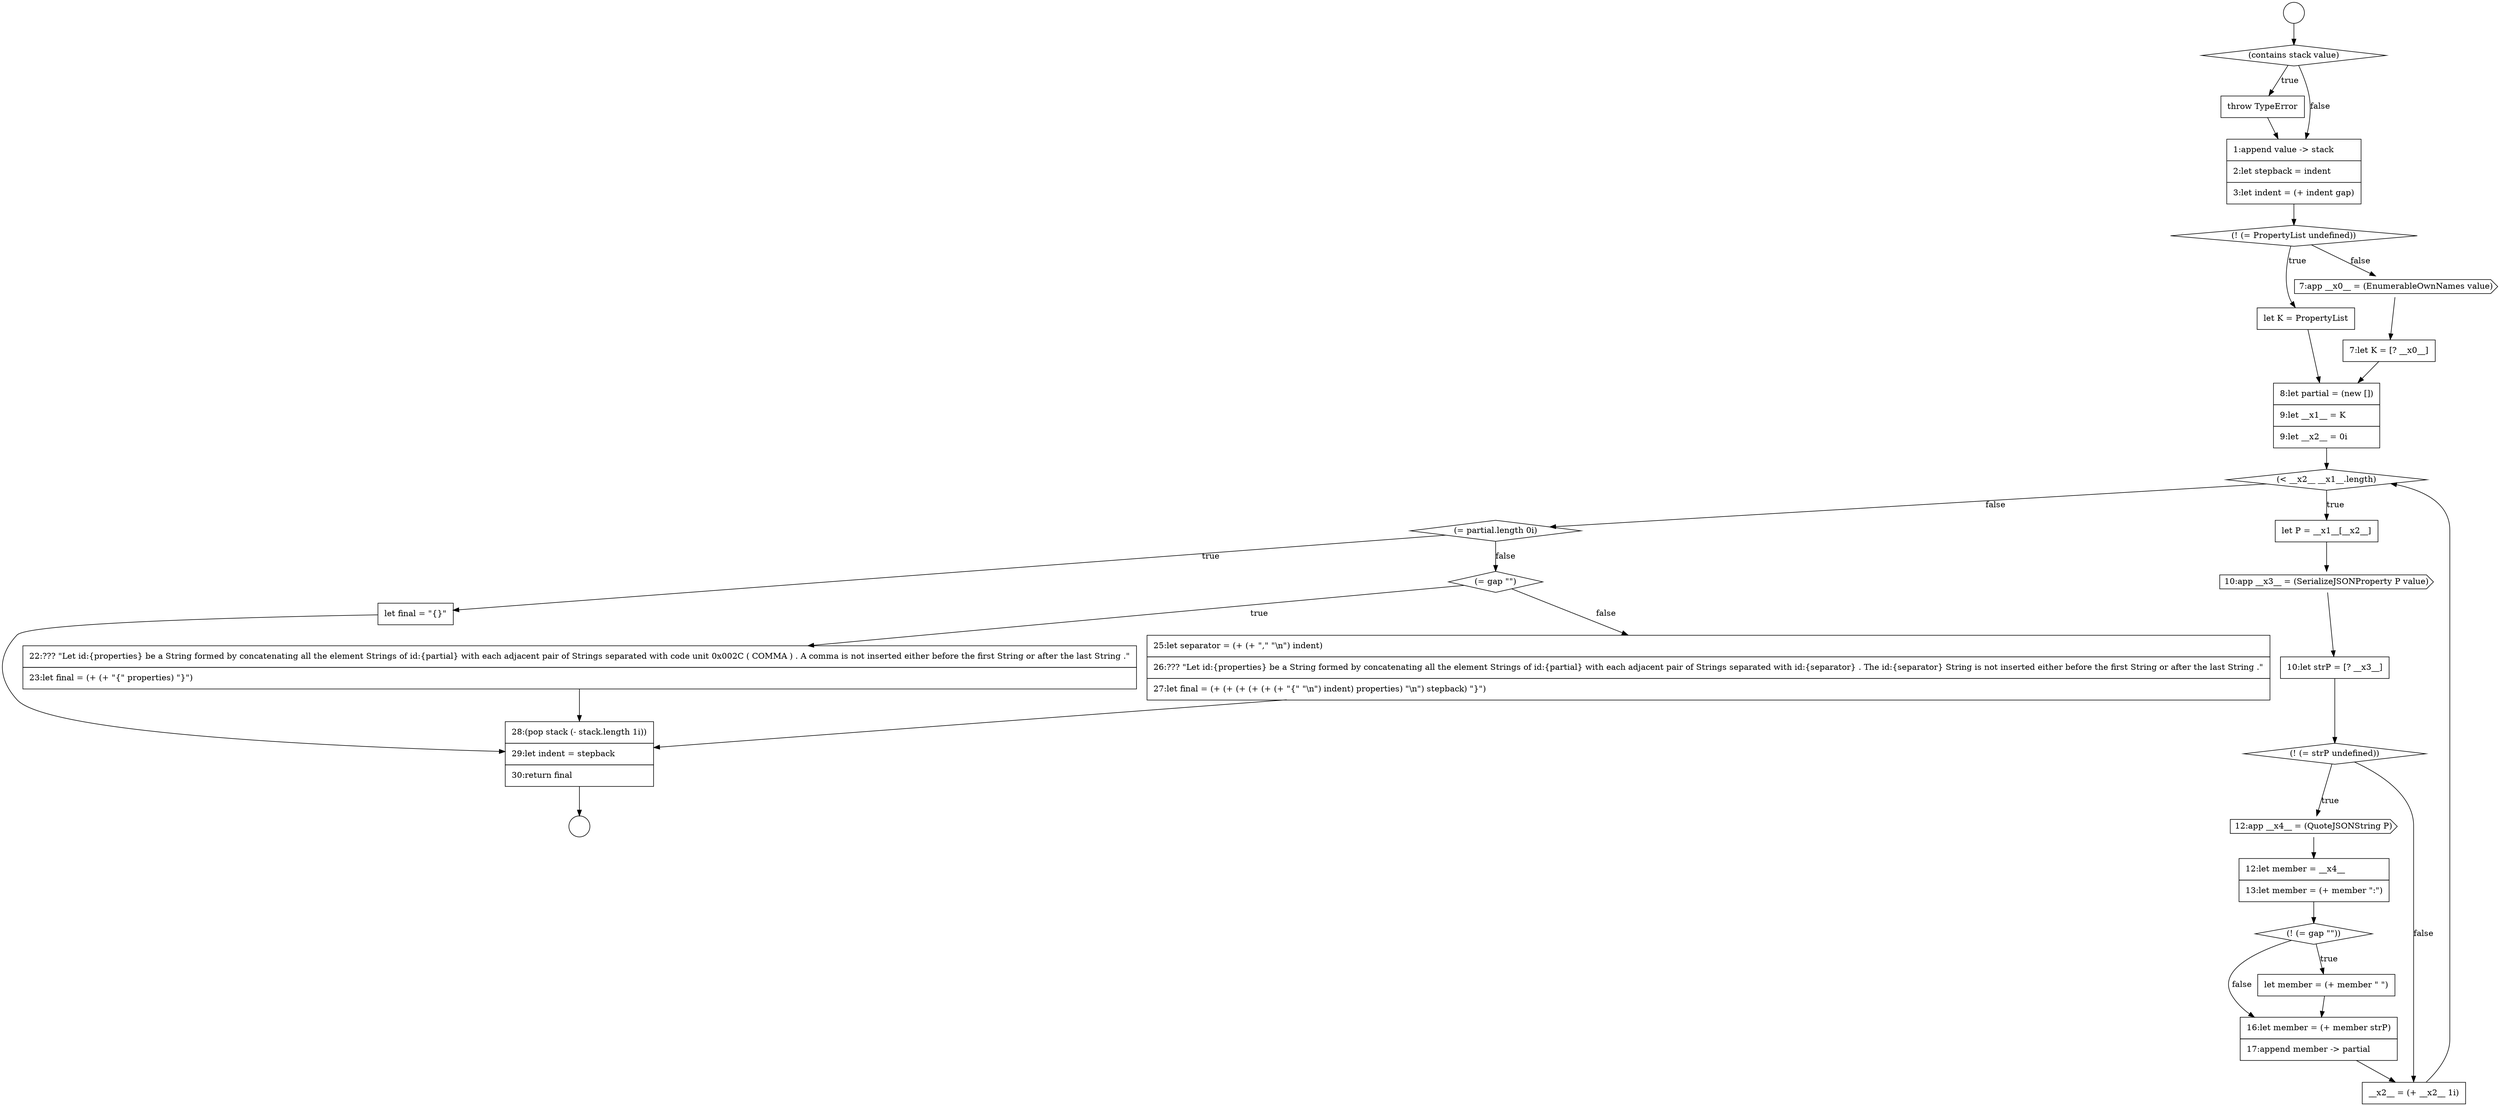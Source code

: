 digraph {
  node15408 [shape=none, margin=0, label=<<font color="black">
    <table border="0" cellborder="1" cellspacing="0" cellpadding="10">
      <tr><td align="left">throw TypeError</td></tr>
    </table>
  </font>> color="black" fillcolor="white" style=filled]
  node15426 [shape=diamond, label=<<font color="black">(= partial.length 0i)</font>> color="black" fillcolor="white" style=filled]
  node15424 [shape=none, margin=0, label=<<font color="black">
    <table border="0" cellborder="1" cellspacing="0" cellpadding="10">
      <tr><td align="left">16:let member = (+ member strP)</td></tr>
      <tr><td align="left">17:append member -&gt; partial</td></tr>
    </table>
  </font>> color="black" fillcolor="white" style=filled]
  node15407 [shape=diamond, label=<<font color="black">(contains stack value)</font>> color="black" fillcolor="white" style=filled]
  node15431 [shape=none, margin=0, label=<<font color="black">
    <table border="0" cellborder="1" cellspacing="0" cellpadding="10">
      <tr><td align="left">28:(pop stack (- stack.length 1i))</td></tr>
      <tr><td align="left">29:let indent = stepback</td></tr>
      <tr><td align="left">30:return final</td></tr>
    </table>
  </font>> color="black" fillcolor="white" style=filled]
  node15414 [shape=none, margin=0, label=<<font color="black">
    <table border="0" cellborder="1" cellspacing="0" cellpadding="10">
      <tr><td align="left">8:let partial = (new [])</td></tr>
      <tr><td align="left">9:let __x1__ = K</td></tr>
      <tr><td align="left">9:let __x2__ = 0i</td></tr>
    </table>
  </font>> color="black" fillcolor="white" style=filled]
  node15427 [shape=none, margin=0, label=<<font color="black">
    <table border="0" cellborder="1" cellspacing="0" cellpadding="10">
      <tr><td align="left">let final = &quot;{}&quot;</td></tr>
    </table>
  </font>> color="black" fillcolor="white" style=filled]
  node15423 [shape=none, margin=0, label=<<font color="black">
    <table border="0" cellborder="1" cellspacing="0" cellpadding="10">
      <tr><td align="left">let member = (+ member &quot; &quot;)</td></tr>
    </table>
  </font>> color="black" fillcolor="white" style=filled]
  node15428 [shape=diamond, label=<<font color="black">(= gap &quot;&quot;)</font>> color="black" fillcolor="white" style=filled]
  node15406 [shape=circle label=" " color="black" fillcolor="white" style=filled]
  node15420 [shape=cds, label=<<font color="black">12:app __x4__ = (QuoteJSONString P)</font>> color="black" fillcolor="white" style=filled]
  node15405 [shape=circle label=" " color="black" fillcolor="white" style=filled]
  node15415 [shape=diamond, label=<<font color="black">(&lt; __x2__ __x1__.length)</font>> color="black" fillcolor="white" style=filled]
  node15411 [shape=none, margin=0, label=<<font color="black">
    <table border="0" cellborder="1" cellspacing="0" cellpadding="10">
      <tr><td align="left">let K = PropertyList</td></tr>
    </table>
  </font>> color="black" fillcolor="white" style=filled]
  node15419 [shape=diamond, label=<<font color="black">(! (= strP undefined))</font>> color="black" fillcolor="white" style=filled]
  node15425 [shape=none, margin=0, label=<<font color="black">
    <table border="0" cellborder="1" cellspacing="0" cellpadding="10">
      <tr><td align="left">__x2__ = (+ __x2__ 1i)</td></tr>
    </table>
  </font>> color="black" fillcolor="white" style=filled]
  node15416 [shape=none, margin=0, label=<<font color="black">
    <table border="0" cellborder="1" cellspacing="0" cellpadding="10">
      <tr><td align="left">let P = __x1__[__x2__]</td></tr>
    </table>
  </font>> color="black" fillcolor="white" style=filled]
  node15429 [shape=none, margin=0, label=<<font color="black">
    <table border="0" cellborder="1" cellspacing="0" cellpadding="10">
      <tr><td align="left">22:??? &quot;Let id:{properties} be a String formed by concatenating all the element Strings of id:{partial} with each adjacent pair of Strings separated with code unit 0x002C ( COMMA ) . A comma is not inserted either before the first String or after the last String .&quot;</td></tr>
      <tr><td align="left">23:let final = (+ (+ &quot;{&quot; properties) &quot;}&quot;)</td></tr>
    </table>
  </font>> color="black" fillcolor="white" style=filled]
  node15412 [shape=cds, label=<<font color="black">7:app __x0__ = (EnumerableOwnNames value)</font>> color="black" fillcolor="white" style=filled]
  node15418 [shape=none, margin=0, label=<<font color="black">
    <table border="0" cellborder="1" cellspacing="0" cellpadding="10">
      <tr><td align="left">10:let strP = [? __x3__]</td></tr>
    </table>
  </font>> color="black" fillcolor="white" style=filled]
  node15413 [shape=none, margin=0, label=<<font color="black">
    <table border="0" cellborder="1" cellspacing="0" cellpadding="10">
      <tr><td align="left">7:let K = [? __x0__]</td></tr>
    </table>
  </font>> color="black" fillcolor="white" style=filled]
  node15430 [shape=none, margin=0, label=<<font color="black">
    <table border="0" cellborder="1" cellspacing="0" cellpadding="10">
      <tr><td align="left">25:let separator = (+ (+ &quot;,&quot; &quot;\n&quot;) indent)</td></tr>
      <tr><td align="left">26:??? &quot;Let id:{properties} be a String formed by concatenating all the element Strings of id:{partial} with each adjacent pair of Strings separated with id:{separator} . The id:{separator} String is not inserted either before the first String or after the last String .&quot;</td></tr>
      <tr><td align="left">27:let final = (+ (+ (+ (+ (+ (+ &quot;{&quot; &quot;\n&quot;) indent) properties) &quot;\n&quot;) stepback) &quot;}&quot;)</td></tr>
    </table>
  </font>> color="black" fillcolor="white" style=filled]
  node15409 [shape=none, margin=0, label=<<font color="black">
    <table border="0" cellborder="1" cellspacing="0" cellpadding="10">
      <tr><td align="left">1:append value -&gt; stack</td></tr>
      <tr><td align="left">2:let stepback = indent</td></tr>
      <tr><td align="left">3:let indent = (+ indent gap)</td></tr>
    </table>
  </font>> color="black" fillcolor="white" style=filled]
  node15422 [shape=diamond, label=<<font color="black">(! (= gap &quot;&quot;))</font>> color="black" fillcolor="white" style=filled]
  node15417 [shape=cds, label=<<font color="black">10:app __x3__ = (SerializeJSONProperty P value)</font>> color="black" fillcolor="white" style=filled]
  node15410 [shape=diamond, label=<<font color="black">(! (= PropertyList undefined))</font>> color="black" fillcolor="white" style=filled]
  node15421 [shape=none, margin=0, label=<<font color="black">
    <table border="0" cellborder="1" cellspacing="0" cellpadding="10">
      <tr><td align="left">12:let member = __x4__</td></tr>
      <tr><td align="left">13:let member = (+ member &quot;:&quot;)</td></tr>
    </table>
  </font>> color="black" fillcolor="white" style=filled]
  node15422 -> node15423 [label=<<font color="black">true</font>> color="black"]
  node15422 -> node15424 [label=<<font color="black">false</font>> color="black"]
  node15409 -> node15410 [ color="black"]
  node15424 -> node15425 [ color="black"]
  node15407 -> node15408 [label=<<font color="black">true</font>> color="black"]
  node15407 -> node15409 [label=<<font color="black">false</font>> color="black"]
  node15430 -> node15431 [ color="black"]
  node15408 -> node15409 [ color="black"]
  node15417 -> node15418 [ color="black"]
  node15405 -> node15407 [ color="black"]
  node15412 -> node15413 [ color="black"]
  node15416 -> node15417 [ color="black"]
  node15426 -> node15427 [label=<<font color="black">true</font>> color="black"]
  node15426 -> node15428 [label=<<font color="black">false</font>> color="black"]
  node15419 -> node15420 [label=<<font color="black">true</font>> color="black"]
  node15419 -> node15425 [label=<<font color="black">false</font>> color="black"]
  node15410 -> node15411 [label=<<font color="black">true</font>> color="black"]
  node15410 -> node15412 [label=<<font color="black">false</font>> color="black"]
  node15427 -> node15431 [ color="black"]
  node15420 -> node15421 [ color="black"]
  node15423 -> node15424 [ color="black"]
  node15411 -> node15414 [ color="black"]
  node15431 -> node15406 [ color="black"]
  node15425 -> node15415 [ color="black"]
  node15421 -> node15422 [ color="black"]
  node15429 -> node15431 [ color="black"]
  node15418 -> node15419 [ color="black"]
  node15428 -> node15429 [label=<<font color="black">true</font>> color="black"]
  node15428 -> node15430 [label=<<font color="black">false</font>> color="black"]
  node15414 -> node15415 [ color="black"]
  node15415 -> node15416 [label=<<font color="black">true</font>> color="black"]
  node15415 -> node15426 [label=<<font color="black">false</font>> color="black"]
  node15413 -> node15414 [ color="black"]
}
